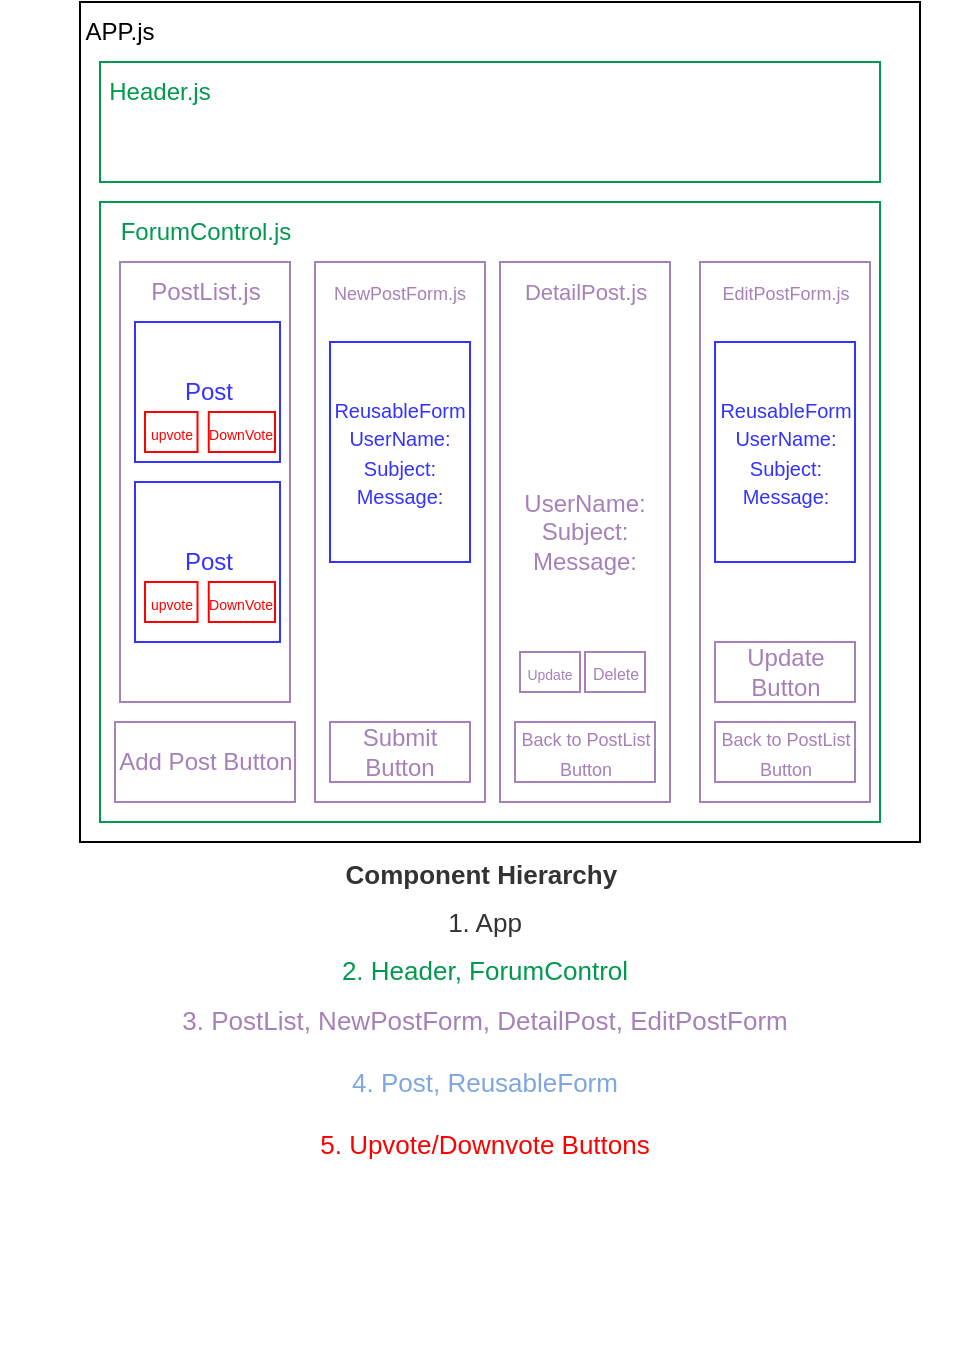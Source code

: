 <mxfile version="18.1.3" type="device"><diagram id="JTnVCwLqWO846ej06rBE" name="Page-1"><mxGraphModel dx="685" dy="660" grid="1" gridSize="10" guides="1" tooltips="1" connect="1" arrows="1" fold="1" page="1" pageScale="1" pageWidth="850" pageHeight="1100" math="0" shadow="0"><root><mxCell id="0"/><mxCell id="1" parent="0"/><mxCell id="FT7nl6Fs7Z3UWCMz7J64-1" value="" style="whiteSpace=wrap;html=1;aspect=fixed;strokeColor=#000000;" vertex="1" parent="1"><mxGeometry x="40" y="70" width="420" height="420" as="geometry"/></mxCell><mxCell id="FT7nl6Fs7Z3UWCMz7J64-2" value="" style="rounded=0;whiteSpace=wrap;html=1;strokeColor=#00994D;" vertex="1" parent="1"><mxGeometry x="50" y="100" width="390" height="60" as="geometry"/></mxCell><mxCell id="FT7nl6Fs7Z3UWCMz7J64-3" value="Text" style="text;html=1;strokeColor=none;fillColor=none;align=center;verticalAlign=middle;whiteSpace=wrap;rounded=0;" vertex="1" parent="1"><mxGeometry x="50" y="170" width="60" height="30" as="geometry"/></mxCell><mxCell id="FT7nl6Fs7Z3UWCMz7J64-4" value="&lt;font color=&quot;#00994d&quot;&gt;Header.js&lt;/font&gt;" style="text;html=1;strokeColor=none;fillColor=none;align=center;verticalAlign=middle;whiteSpace=wrap;rounded=0;" vertex="1" parent="1"><mxGeometry x="50" y="100" width="60" height="30" as="geometry"/></mxCell><mxCell id="FT7nl6Fs7Z3UWCMz7J64-5" value="APP.js" style="text;html=1;strokeColor=none;fillColor=none;align=center;verticalAlign=middle;whiteSpace=wrap;rounded=0;" vertex="1" parent="1"><mxGeometry x="30" y="70" width="60" height="30" as="geometry"/></mxCell><mxCell id="FT7nl6Fs7Z3UWCMz7J64-6" value="" style="rounded=0;whiteSpace=wrap;html=1;strokeColor=#00994D;" vertex="1" parent="1"><mxGeometry x="50" y="170" width="390" height="310" as="geometry"/></mxCell><mxCell id="FT7nl6Fs7Z3UWCMz7J64-7" value="&lt;font color=&quot;#00994d&quot;&gt;ForumControl.js&lt;/font&gt;" style="text;html=1;strokeColor=none;fillColor=none;align=center;verticalAlign=middle;whiteSpace=wrap;rounded=0;" vertex="1" parent="1"><mxGeometry x="72.5" y="170" width="60" height="30" as="geometry"/></mxCell><mxCell id="FT7nl6Fs7Z3UWCMz7J64-8" value="" style="rounded=0;whiteSpace=wrap;html=1;direction=south;strokeColor=#A680B8;" vertex="1" parent="1"><mxGeometry x="60" y="200" width="85" height="220" as="geometry"/></mxCell><mxCell id="FT7nl6Fs7Z3UWCMz7J64-9" value="&lt;font color=&quot;#a680b8&quot;&gt;PostList.js&lt;/font&gt;" style="text;html=1;strokeColor=none;fillColor=none;align=center;verticalAlign=middle;whiteSpace=wrap;rounded=0;" vertex="1" parent="1"><mxGeometry x="72.5" y="200" width="60" height="30" as="geometry"/></mxCell><mxCell id="FT7nl6Fs7Z3UWCMz7J64-10" value="" style="rounded=0;whiteSpace=wrap;html=1;direction=south;strokeColor=#A680B8;" vertex="1" parent="1"><mxGeometry x="157.5" y="200" width="85" height="270" as="geometry"/></mxCell><mxCell id="FT7nl6Fs7Z3UWCMz7J64-11" value="&lt;font color=&quot;#a680b8&quot;&gt;UserName:&lt;br&gt;Subject:&lt;br&gt;Message:&lt;/font&gt;" style="rounded=0;whiteSpace=wrap;html=1;direction=south;strokeColor=#A680B8;" vertex="1" parent="1"><mxGeometry x="250" y="200" width="85" height="270" as="geometry"/></mxCell><mxCell id="FT7nl6Fs7Z3UWCMz7J64-12" value="" style="rounded=0;whiteSpace=wrap;html=1;direction=south;strokeColor=#A680B8;" vertex="1" parent="1"><mxGeometry x="350" y="200" width="85" height="270" as="geometry"/></mxCell><mxCell id="FT7nl6Fs7Z3UWCMz7J64-13" value="&lt;font color=&quot;#a680b8&quot; style=&quot;font-size: 9px;&quot;&gt;NewPostForm.js&lt;/font&gt;" style="text;html=1;strokeColor=none;fillColor=none;align=center;verticalAlign=middle;whiteSpace=wrap;rounded=0;" vertex="1" parent="1"><mxGeometry x="170" y="200" width="60" height="30" as="geometry"/></mxCell><mxCell id="FT7nl6Fs7Z3UWCMz7J64-14" value="&lt;font color=&quot;#a680b8&quot; style=&quot;font-size: 11px;&quot;&gt;DetailPost.js&lt;/font&gt;" style="text;html=1;strokeColor=none;fillColor=none;align=center;verticalAlign=middle;whiteSpace=wrap;rounded=0;" vertex="1" parent="1"><mxGeometry x="262.5" y="200" width="60" height="30" as="geometry"/></mxCell><mxCell id="FT7nl6Fs7Z3UWCMz7J64-15" value="&lt;font color=&quot;#a680b8&quot; style=&quot;font-size: 9px;&quot;&gt;EditPostForm.js&lt;/font&gt;" style="text;html=1;strokeColor=none;fillColor=none;align=center;verticalAlign=middle;whiteSpace=wrap;rounded=0;" vertex="1" parent="1"><mxGeometry x="362.5" y="200" width="60" height="30" as="geometry"/></mxCell><mxCell id="FT7nl6Fs7Z3UWCMz7J64-16" value="&lt;font style=&quot;font-size: 10px;&quot;&gt;&lt;font color=&quot;#3333ff&quot;&gt;ReusableForm&lt;br&gt;&lt;span style=&quot;&quot;&gt;UserName:&lt;/span&gt;&lt;br style=&quot;&quot;&gt;&lt;span style=&quot;&quot;&gt;Subject:&lt;/span&gt;&lt;br style=&quot;&quot;&gt;&lt;span style=&quot;&quot;&gt;Message:&lt;/span&gt;&lt;/font&gt;&lt;br&gt;&lt;/font&gt;" style="rounded=0;whiteSpace=wrap;html=1;direction=south;strokeColor=#3333FF;" vertex="1" parent="1"><mxGeometry x="165" y="240" width="70" height="110" as="geometry"/></mxCell><mxCell id="FT7nl6Fs7Z3UWCMz7J64-17" value="&lt;font style=&quot;font-size: 10px;&quot;&gt;&lt;font color=&quot;#3333ff&quot;&gt;ReusableForm&lt;br&gt;&lt;span style=&quot;&quot;&gt;UserName:&lt;/span&gt;&lt;br style=&quot;&quot;&gt;&lt;span style=&quot;&quot;&gt;Subject:&lt;/span&gt;&lt;br style=&quot;&quot;&gt;&lt;span style=&quot;&quot;&gt;Message:&lt;/span&gt;&lt;/font&gt;&lt;br&gt;&lt;/font&gt;" style="rounded=0;whiteSpace=wrap;html=1;direction=south;strokeColor=#3333FF;" vertex="1" parent="1"><mxGeometry x="357.5" y="240" width="70" height="110" as="geometry"/></mxCell><mxCell id="FT7nl6Fs7Z3UWCMz7J64-18" value="&lt;font color=&quot;#3333ff&quot;&gt;Post&lt;/font&gt;" style="rounded=0;whiteSpace=wrap;html=1;direction=south;strokeColor=#3333FF;" vertex="1" parent="1"><mxGeometry x="67.5" y="230" width="72.5" height="70" as="geometry"/></mxCell><mxCell id="FT7nl6Fs7Z3UWCMz7J64-19" value="&lt;font color=&quot;#3333ff&quot;&gt;Post&lt;/font&gt;" style="rounded=0;whiteSpace=wrap;html=1;direction=south;strokeColor=#3333FF;" vertex="1" parent="1"><mxGeometry x="67.5" y="310" width="72.5" height="80" as="geometry"/></mxCell><mxCell id="FT7nl6Fs7Z3UWCMz7J64-21" value="&lt;font color=&quot;#ff0000&quot; style=&quot;font-size: 7px;&quot;&gt;upvote&lt;/font&gt;" style="rounded=0;whiteSpace=wrap;html=1;direction=south;strokeColor=#FF0000;" vertex="1" parent="1"><mxGeometry x="72.5" y="360" width="26.25" height="20" as="geometry"/></mxCell><mxCell id="FT7nl6Fs7Z3UWCMz7J64-22" value="&lt;font color=&quot;#a680b8&quot;&gt;Add Post Button&lt;/font&gt;" style="rounded=0;whiteSpace=wrap;html=1;direction=south;strokeColor=#A680B8;" vertex="1" parent="1"><mxGeometry x="57.5" y="430" width="90" height="40" as="geometry"/></mxCell><mxCell id="FT7nl6Fs7Z3UWCMz7J64-23" value="&lt;font color=&quot;#a680b8&quot; style=&quot;font-size: 8px;&quot;&gt;Delete&lt;/font&gt;" style="rounded=0;whiteSpace=wrap;html=1;direction=south;strokeColor=#A680B8;" vertex="1" parent="1"><mxGeometry x="292.5" y="395" width="30" height="20" as="geometry"/></mxCell><mxCell id="FT7nl6Fs7Z3UWCMz7J64-24" value="&lt;font color=&quot;#a680b8&quot;&gt;Update Button&lt;/font&gt;" style="rounded=0;whiteSpace=wrap;html=1;direction=south;strokeColor=#A680B8;" vertex="1" parent="1"><mxGeometry x="357.5" y="390" width="70" height="30" as="geometry"/></mxCell><mxCell id="FT7nl6Fs7Z3UWCMz7J64-26" value="&lt;font color=&quot;#a680b8&quot;&gt;Submit Button&lt;/font&gt;" style="rounded=0;whiteSpace=wrap;html=1;direction=south;strokeColor=#A680B8;" vertex="1" parent="1"><mxGeometry x="165" y="430" width="70" height="30" as="geometry"/></mxCell><mxCell id="FT7nl6Fs7Z3UWCMz7J64-27" value="&lt;font color=&quot;#a680b8&quot; style=&quot;font-size: 7px;&quot;&gt;Update&lt;/font&gt;" style="rounded=0;whiteSpace=wrap;html=1;direction=south;strokeColor=#A680B8;" vertex="1" parent="1"><mxGeometry x="260" y="395" width="30" height="20" as="geometry"/></mxCell><mxCell id="FT7nl6Fs7Z3UWCMz7J64-29" value="&lt;font style=&quot;font-size: 7px;&quot;&gt;&lt;font color=&quot;#ff0000&quot;&gt;DownVote&lt;/font&gt;&lt;br&gt;&lt;/font&gt;" style="rounded=0;whiteSpace=wrap;html=1;direction=south;strokeColor=#FF0000;" vertex="1" parent="1"><mxGeometry x="104.38" y="360" width="33.12" height="20" as="geometry"/></mxCell><mxCell id="FT7nl6Fs7Z3UWCMz7J64-30" value="&lt;font color=&quot;#ff0000&quot; style=&quot;font-size: 7px;&quot;&gt;upvote&lt;/font&gt;" style="rounded=0;whiteSpace=wrap;html=1;direction=south;strokeColor=#FF0000;" vertex="1" parent="1"><mxGeometry x="72.5" y="275" width="26.25" height="20" as="geometry"/></mxCell><mxCell id="FT7nl6Fs7Z3UWCMz7J64-31" value="&lt;font style=&quot;font-size: 7px;&quot;&gt;&lt;font color=&quot;#ff0000&quot;&gt;DownVote&lt;/font&gt;&lt;br&gt;&lt;/font&gt;" style="rounded=0;whiteSpace=wrap;html=1;direction=south;strokeColor=#FF0000;" vertex="1" parent="1"><mxGeometry x="104.38" y="275" width="33.12" height="20" as="geometry"/></mxCell><mxCell id="FT7nl6Fs7Z3UWCMz7J64-32" value="&lt;font color=&quot;#a680b8&quot; style=&quot;font-size: 9px;&quot;&gt;Back to PostList Button&lt;/font&gt;" style="rounded=0;whiteSpace=wrap;html=1;direction=south;strokeColor=#A680B8;" vertex="1" parent="1"><mxGeometry x="257.5" y="430" width="70" height="30" as="geometry"/></mxCell><mxCell id="FT7nl6Fs7Z3UWCMz7J64-33" value="&lt;font color=&quot;#a680b8&quot; style=&quot;font-size: 9px;&quot;&gt;Back to PostList Button&lt;/font&gt;" style="rounded=0;whiteSpace=wrap;html=1;direction=south;strokeColor=#A680B8;" vertex="1" parent="1"><mxGeometry x="357.5" y="430" width="70" height="30" as="geometry"/></mxCell><mxCell id="FT7nl6Fs7Z3UWCMz7J64-34" value="&lt;h1 style=&quot;font-size: 13px;&quot;&gt;&lt;span style=&quot;background-color: initial;&quot;&gt;&lt;font style=&quot;font-size: 13px;&quot; color=&quot;#333333&quot;&gt;Component Hierarchy&amp;nbsp;&lt;/font&gt;&lt;/span&gt;&lt;/h1&gt;&lt;h1 style=&quot;font-size: 13px;&quot;&gt;&lt;span style=&quot;background-color: initial; font-weight: normal;&quot;&gt;&lt;font style=&quot;font-size: 13px;&quot; color=&quot;#333333&quot;&gt;1. App&lt;/font&gt;&lt;/span&gt;&lt;/h1&gt;&lt;h1 style=&quot;font-size: 13px;&quot;&gt;&lt;span style=&quot;font-weight: normal;&quot;&gt;&lt;font color=&quot;#00994d&quot; style=&quot;font-size: 13px;&quot;&gt;2. Header, ForumControl&lt;/font&gt;&lt;/span&gt;&lt;/h1&gt;&lt;div style=&quot;font-size: 13px;&quot;&gt;&lt;span style=&quot;background-color: initial; font-weight: normal;&quot;&gt;&lt;font style=&quot;font-size: 13px;&quot; color=&quot;#a680b8&quot;&gt;3. PostList, NewPostForm, DetailPost, EditPostForm&lt;/font&gt;&lt;/span&gt;&lt;/div&gt;&lt;div style=&quot;font-size: 13px;&quot;&gt;&lt;span style=&quot;background-color: initial; font-weight: normal;&quot;&gt;&lt;font style=&quot;font-size: 13px;&quot; color=&quot;#a680b8&quot;&gt;&lt;br&gt;&lt;/font&gt;&lt;/span&gt;&lt;/div&gt;&lt;div style=&quot;font-size: 13px;&quot;&gt;&lt;span style=&quot;background-color: initial; font-weight: normal;&quot;&gt;&lt;font style=&quot;font-size: 13px;&quot;&gt;4. Post, ReusableForm&lt;/font&gt;&lt;/span&gt;&lt;/div&gt;&lt;div style=&quot;font-size: 13px;&quot;&gt;&lt;span style=&quot;background-color: initial; font-weight: normal;&quot;&gt;&lt;font style=&quot;font-size: 13px;&quot;&gt;&lt;br&gt;&lt;/font&gt;&lt;/span&gt;&lt;/div&gt;&lt;div style=&quot;font-size: 13px;&quot;&gt;&lt;font style=&quot;font-size: 13px;&quot; color=&quot;#ff0000&quot;&gt;5. Upvote/Downvote Buttons&lt;/font&gt;&lt;/div&gt;" style="text;html=1;strokeColor=none;fillColor=none;spacing=5;spacingTop=-20;whiteSpace=wrap;overflow=hidden;rounded=0;fontSize=12;fontColor=#7EA6E0;align=center;" vertex="1" parent="1"><mxGeometry y="500" width="485" height="250" as="geometry"/></mxCell></root></mxGraphModel></diagram></mxfile>